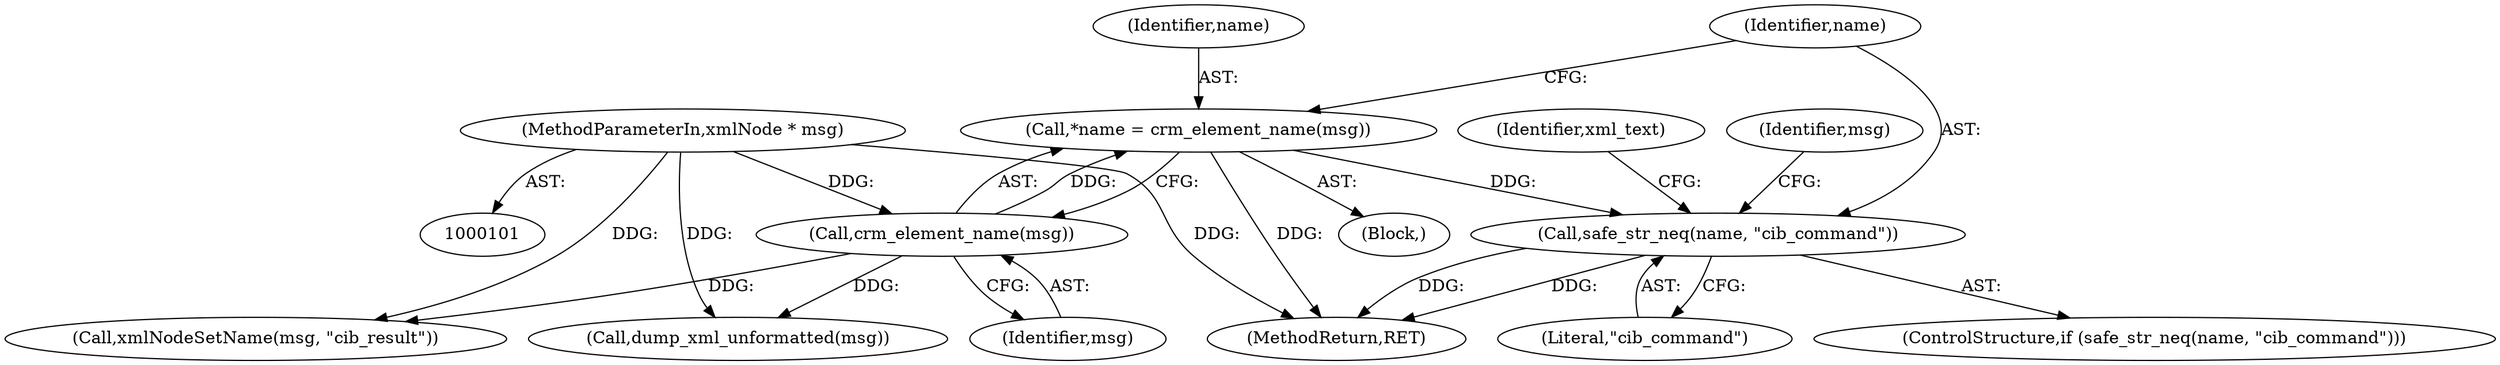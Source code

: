 digraph "1_pacemaker_564f7cc2a51dcd2f28ab12a13394f31be5aa3c93_15@pointer" {
"1000115" [label="(Call,safe_str_neq(name, \"cib_command\"))"];
"1000110" [label="(Call,*name = crm_element_name(msg))"];
"1000112" [label="(Call,crm_element_name(msg))"];
"1000103" [label="(MethodParameterIn,xmlNode * msg)"];
"1000113" [label="(Identifier,msg)"];
"1000116" [label="(Identifier,name)"];
"1000124" [label="(Identifier,xml_text)"];
"1000117" [label="(Literal,\"cib_command\")"];
"1000115" [label="(Call,safe_str_neq(name, \"cib_command\"))"];
"1000125" [label="(Call,dump_xml_unformatted(msg))"];
"1000119" [label="(Call,xmlNodeSetName(msg, \"cib_result\"))"];
"1000114" [label="(ControlStructure,if (safe_str_neq(name, \"cib_command\")))"];
"1000103" [label="(MethodParameterIn,xmlNode * msg)"];
"1000120" [label="(Identifier,msg)"];
"1000112" [label="(Call,crm_element_name(msg))"];
"1000110" [label="(Call,*name = crm_element_name(msg))"];
"1000111" [label="(Identifier,name)"];
"1000104" [label="(Block,)"];
"1000206" [label="(MethodReturn,RET)"];
"1000115" -> "1000114"  [label="AST: "];
"1000115" -> "1000117"  [label="CFG: "];
"1000116" -> "1000115"  [label="AST: "];
"1000117" -> "1000115"  [label="AST: "];
"1000120" -> "1000115"  [label="CFG: "];
"1000124" -> "1000115"  [label="CFG: "];
"1000115" -> "1000206"  [label="DDG: "];
"1000115" -> "1000206"  [label="DDG: "];
"1000110" -> "1000115"  [label="DDG: "];
"1000110" -> "1000104"  [label="AST: "];
"1000110" -> "1000112"  [label="CFG: "];
"1000111" -> "1000110"  [label="AST: "];
"1000112" -> "1000110"  [label="AST: "];
"1000116" -> "1000110"  [label="CFG: "];
"1000110" -> "1000206"  [label="DDG: "];
"1000112" -> "1000110"  [label="DDG: "];
"1000112" -> "1000113"  [label="CFG: "];
"1000113" -> "1000112"  [label="AST: "];
"1000103" -> "1000112"  [label="DDG: "];
"1000112" -> "1000119"  [label="DDG: "];
"1000112" -> "1000125"  [label="DDG: "];
"1000103" -> "1000101"  [label="AST: "];
"1000103" -> "1000206"  [label="DDG: "];
"1000103" -> "1000119"  [label="DDG: "];
"1000103" -> "1000125"  [label="DDG: "];
}
